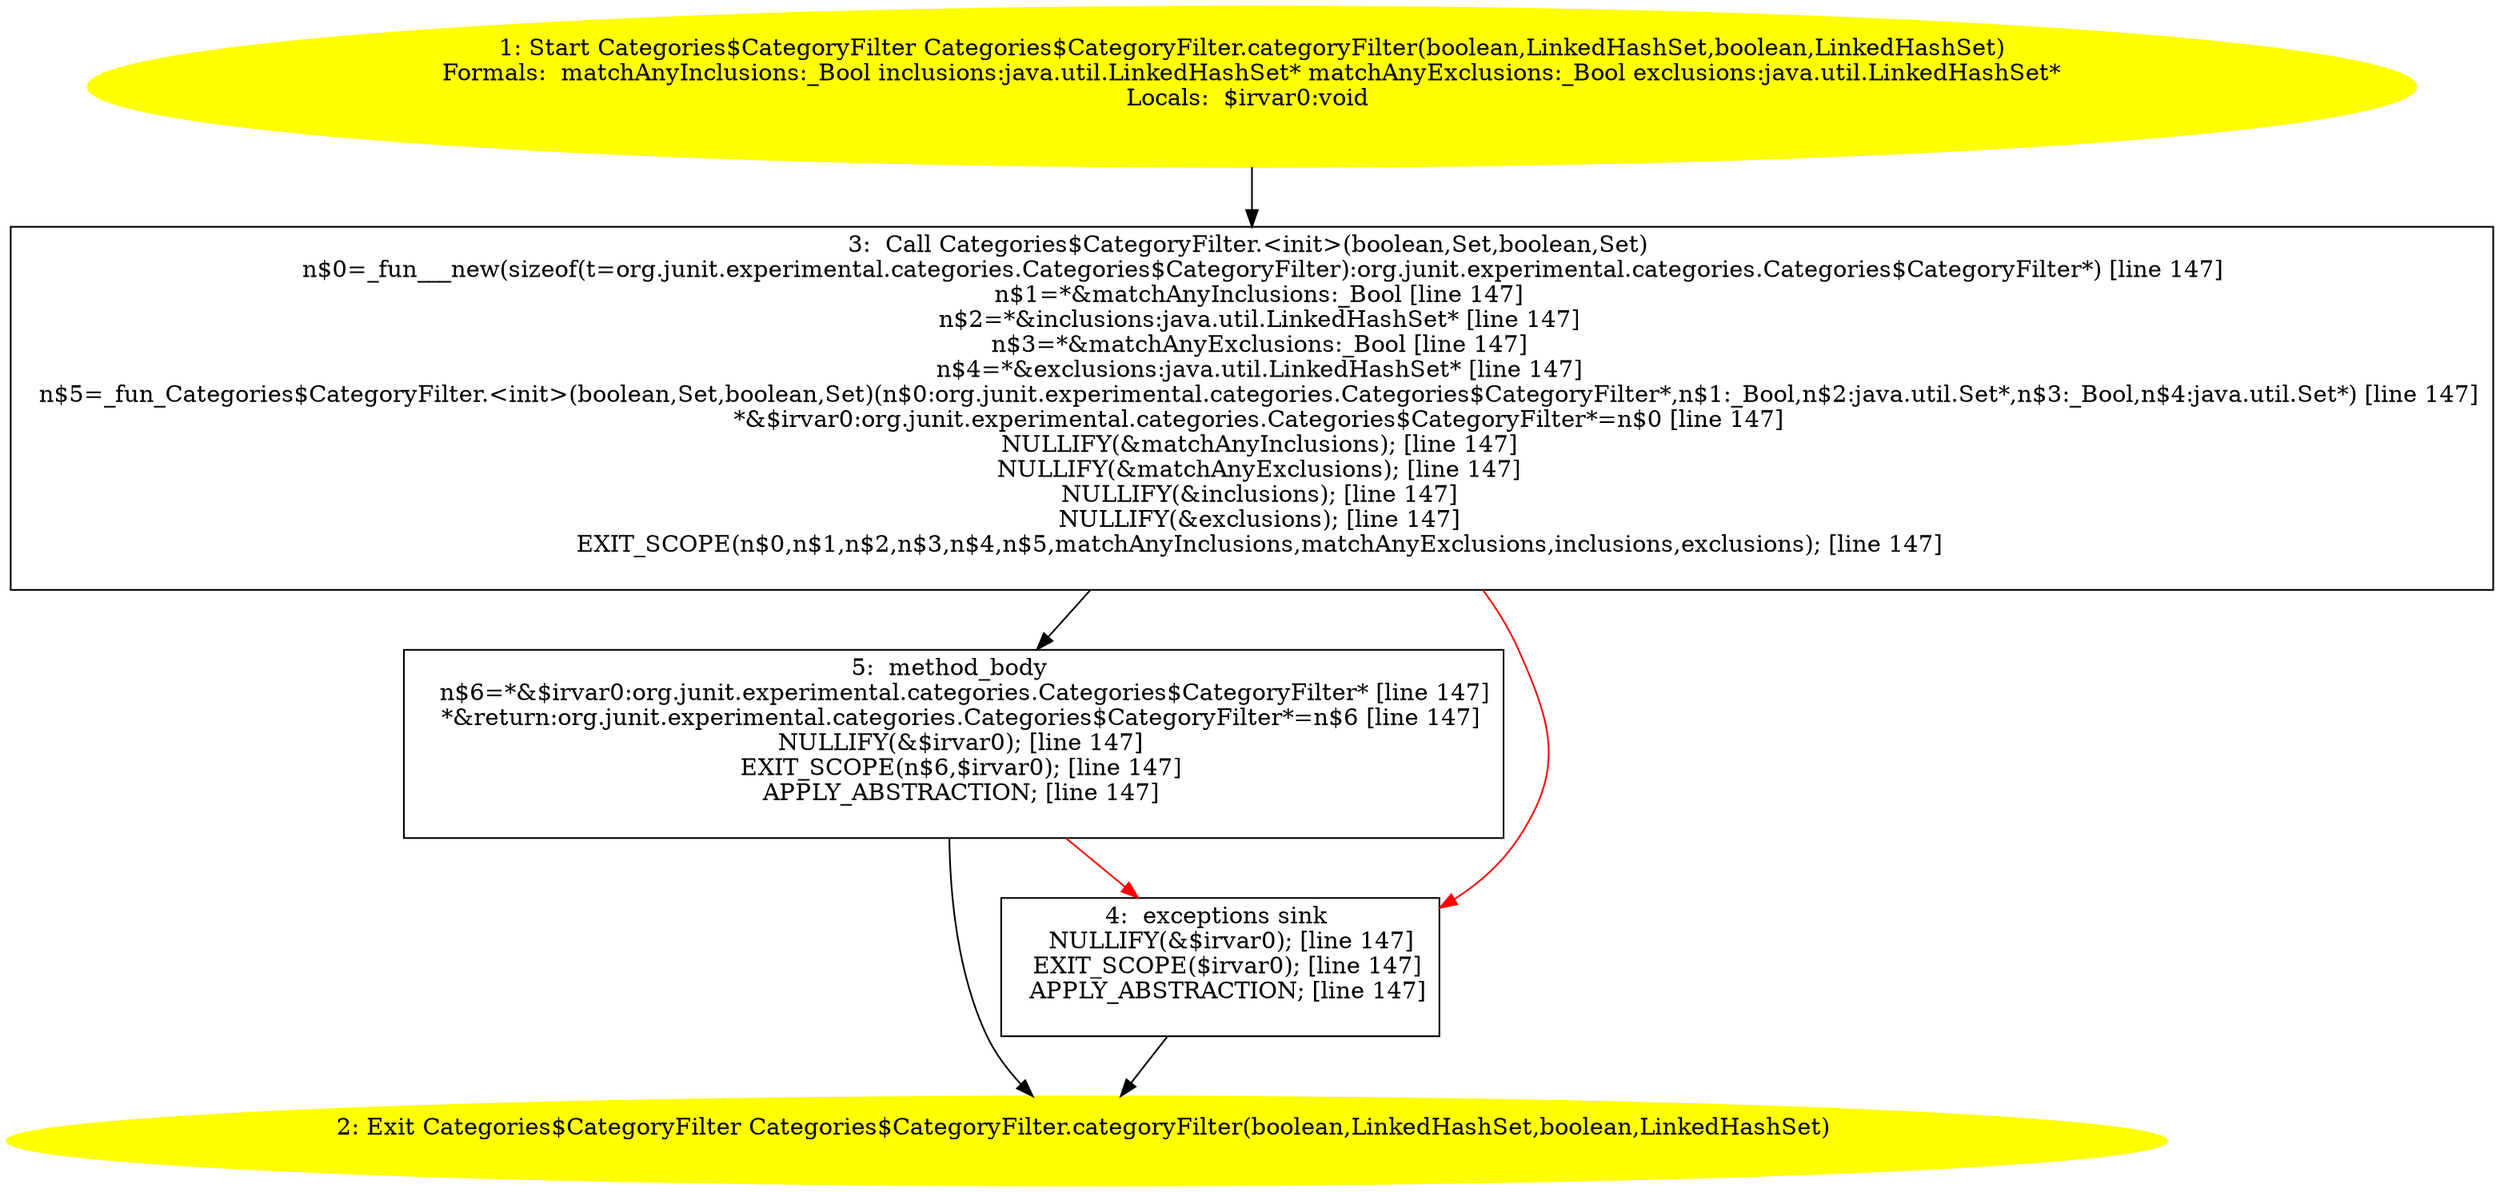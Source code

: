 /* @generated */
digraph cfg {
"org.junit.experimental.categories.Categories$CategoryFilter.categoryFilter(boolean,java.util.LinkedH.f67cda4875bdd59b12840eeab71e1463_1" [label="1: Start Categories$CategoryFilter Categories$CategoryFilter.categoryFilter(boolean,LinkedHashSet,boolean,LinkedHashSet)\nFormals:  matchAnyInclusions:_Bool inclusions:java.util.LinkedHashSet* matchAnyExclusions:_Bool exclusions:java.util.LinkedHashSet*\nLocals:  $irvar0:void \n  " color=yellow style=filled]
	

	 "org.junit.experimental.categories.Categories$CategoryFilter.categoryFilter(boolean,java.util.LinkedH.f67cda4875bdd59b12840eeab71e1463_1" -> "org.junit.experimental.categories.Categories$CategoryFilter.categoryFilter(boolean,java.util.LinkedH.f67cda4875bdd59b12840eeab71e1463_3" ;
"org.junit.experimental.categories.Categories$CategoryFilter.categoryFilter(boolean,java.util.LinkedH.f67cda4875bdd59b12840eeab71e1463_2" [label="2: Exit Categories$CategoryFilter Categories$CategoryFilter.categoryFilter(boolean,LinkedHashSet,boolean,LinkedHashSet) \n  " color=yellow style=filled]
	

"org.junit.experimental.categories.Categories$CategoryFilter.categoryFilter(boolean,java.util.LinkedH.f67cda4875bdd59b12840eeab71e1463_3" [label="3:  Call Categories$CategoryFilter.<init>(boolean,Set,boolean,Set) \n   n$0=_fun___new(sizeof(t=org.junit.experimental.categories.Categories$CategoryFilter):org.junit.experimental.categories.Categories$CategoryFilter*) [line 147]\n  n$1=*&matchAnyInclusions:_Bool [line 147]\n  n$2=*&inclusions:java.util.LinkedHashSet* [line 147]\n  n$3=*&matchAnyExclusions:_Bool [line 147]\n  n$4=*&exclusions:java.util.LinkedHashSet* [line 147]\n  n$5=_fun_Categories$CategoryFilter.<init>(boolean,Set,boolean,Set)(n$0:org.junit.experimental.categories.Categories$CategoryFilter*,n$1:_Bool,n$2:java.util.Set*,n$3:_Bool,n$4:java.util.Set*) [line 147]\n  *&$irvar0:org.junit.experimental.categories.Categories$CategoryFilter*=n$0 [line 147]\n  NULLIFY(&matchAnyInclusions); [line 147]\n  NULLIFY(&matchAnyExclusions); [line 147]\n  NULLIFY(&inclusions); [line 147]\n  NULLIFY(&exclusions); [line 147]\n  EXIT_SCOPE(n$0,n$1,n$2,n$3,n$4,n$5,matchAnyInclusions,matchAnyExclusions,inclusions,exclusions); [line 147]\n " shape="box"]
	

	 "org.junit.experimental.categories.Categories$CategoryFilter.categoryFilter(boolean,java.util.LinkedH.f67cda4875bdd59b12840eeab71e1463_3" -> "org.junit.experimental.categories.Categories$CategoryFilter.categoryFilter(boolean,java.util.LinkedH.f67cda4875bdd59b12840eeab71e1463_5" ;
	 "org.junit.experimental.categories.Categories$CategoryFilter.categoryFilter(boolean,java.util.LinkedH.f67cda4875bdd59b12840eeab71e1463_3" -> "org.junit.experimental.categories.Categories$CategoryFilter.categoryFilter(boolean,java.util.LinkedH.f67cda4875bdd59b12840eeab71e1463_4" [color="red" ];
"org.junit.experimental.categories.Categories$CategoryFilter.categoryFilter(boolean,java.util.LinkedH.f67cda4875bdd59b12840eeab71e1463_4" [label="4:  exceptions sink \n   NULLIFY(&$irvar0); [line 147]\n  EXIT_SCOPE($irvar0); [line 147]\n  APPLY_ABSTRACTION; [line 147]\n " shape="box"]
	

	 "org.junit.experimental.categories.Categories$CategoryFilter.categoryFilter(boolean,java.util.LinkedH.f67cda4875bdd59b12840eeab71e1463_4" -> "org.junit.experimental.categories.Categories$CategoryFilter.categoryFilter(boolean,java.util.LinkedH.f67cda4875bdd59b12840eeab71e1463_2" ;
"org.junit.experimental.categories.Categories$CategoryFilter.categoryFilter(boolean,java.util.LinkedH.f67cda4875bdd59b12840eeab71e1463_5" [label="5:  method_body \n   n$6=*&$irvar0:org.junit.experimental.categories.Categories$CategoryFilter* [line 147]\n  *&return:org.junit.experimental.categories.Categories$CategoryFilter*=n$6 [line 147]\n  NULLIFY(&$irvar0); [line 147]\n  EXIT_SCOPE(n$6,$irvar0); [line 147]\n  APPLY_ABSTRACTION; [line 147]\n " shape="box"]
	

	 "org.junit.experimental.categories.Categories$CategoryFilter.categoryFilter(boolean,java.util.LinkedH.f67cda4875bdd59b12840eeab71e1463_5" -> "org.junit.experimental.categories.Categories$CategoryFilter.categoryFilter(boolean,java.util.LinkedH.f67cda4875bdd59b12840eeab71e1463_2" ;
	 "org.junit.experimental.categories.Categories$CategoryFilter.categoryFilter(boolean,java.util.LinkedH.f67cda4875bdd59b12840eeab71e1463_5" -> "org.junit.experimental.categories.Categories$CategoryFilter.categoryFilter(boolean,java.util.LinkedH.f67cda4875bdd59b12840eeab71e1463_4" [color="red" ];
}
